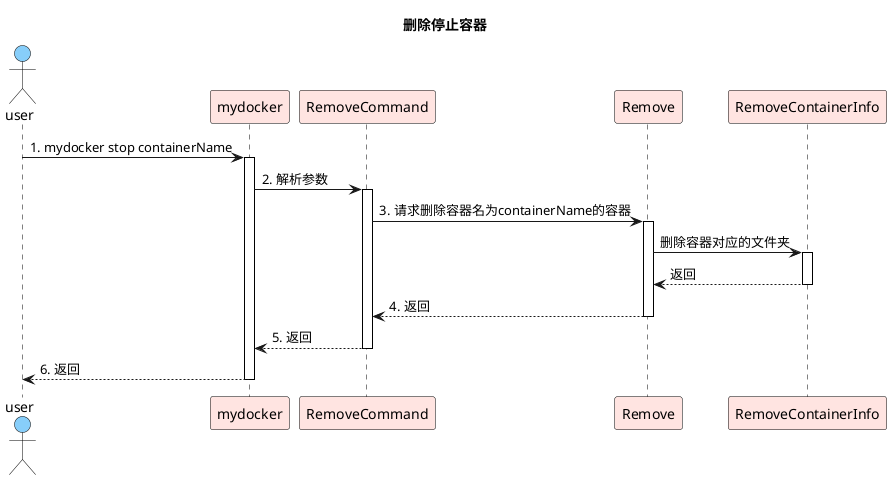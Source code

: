 

@startuml
title 删除停止容器

skinparam sequence {

    ActorBorderColor black
    LifeLineBorderColor black
    ActorBackgroundColor #87CEFA


    ParticipantBorderColor black
    ParticipantBackgroundColor #FFE4E1
}


actor user
participant mydocker
participant RemoveCommand
participant Remove
participant RemoveContainerInfo


user -> mydocker : 1. mydocker stop containerName
activate mydocker
mydocker -> RemoveCommand: 2. 解析参数
activate RemoveCommand
RemoveCommand -> Remove: 3. 请求删除容器名为containerName的容器
activate Remove
Remove -> RemoveContainerInfo: 删除容器对应的文件夹
activate RemoveContainerInfo
RemoveContainerInfo --> Remove: 返回
deactivate RemoveContainerInfo
Remove --> RemoveCommand: 4. 返回
deactivate Remove
RemoveCommand --> mydocker: 5. 返回
deactivate RemoveCommand
mydocker --> user: 6. 返回
deactivate mydocker

@enduml
